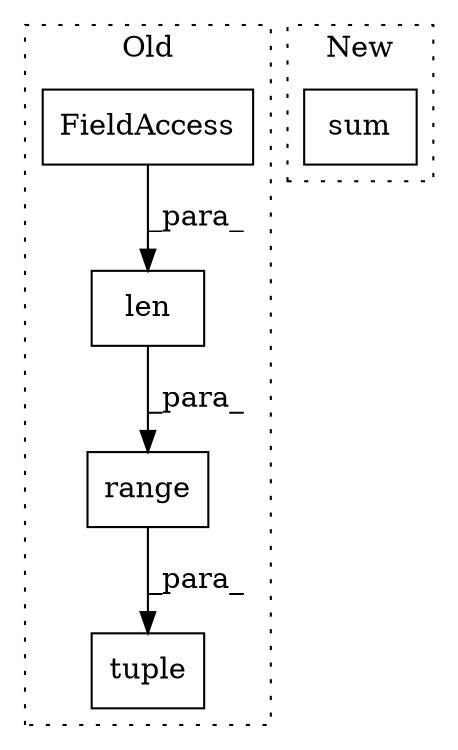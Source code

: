 digraph G {
subgraph cluster0 {
1 [label="tuple" a="32" s="1175,1208" l="6,1" shape="box"];
3 [label="range" a="32" s="1181,1207" l="6,1" shape="box"];
4 [label="len" a="32" s="1187,1202" l="4,1" shape="box"];
5 [label="FieldAccess" a="22" s="1191" l="11" shape="box"];
label = "Old";
style="dotted";
}
subgraph cluster1 {
2 [label="sum" a="32" s="1429,1453" l="9,2" shape="box"];
label = "New";
style="dotted";
}
3 -> 1 [label="_para_"];
4 -> 3 [label="_para_"];
5 -> 4 [label="_para_"];
}